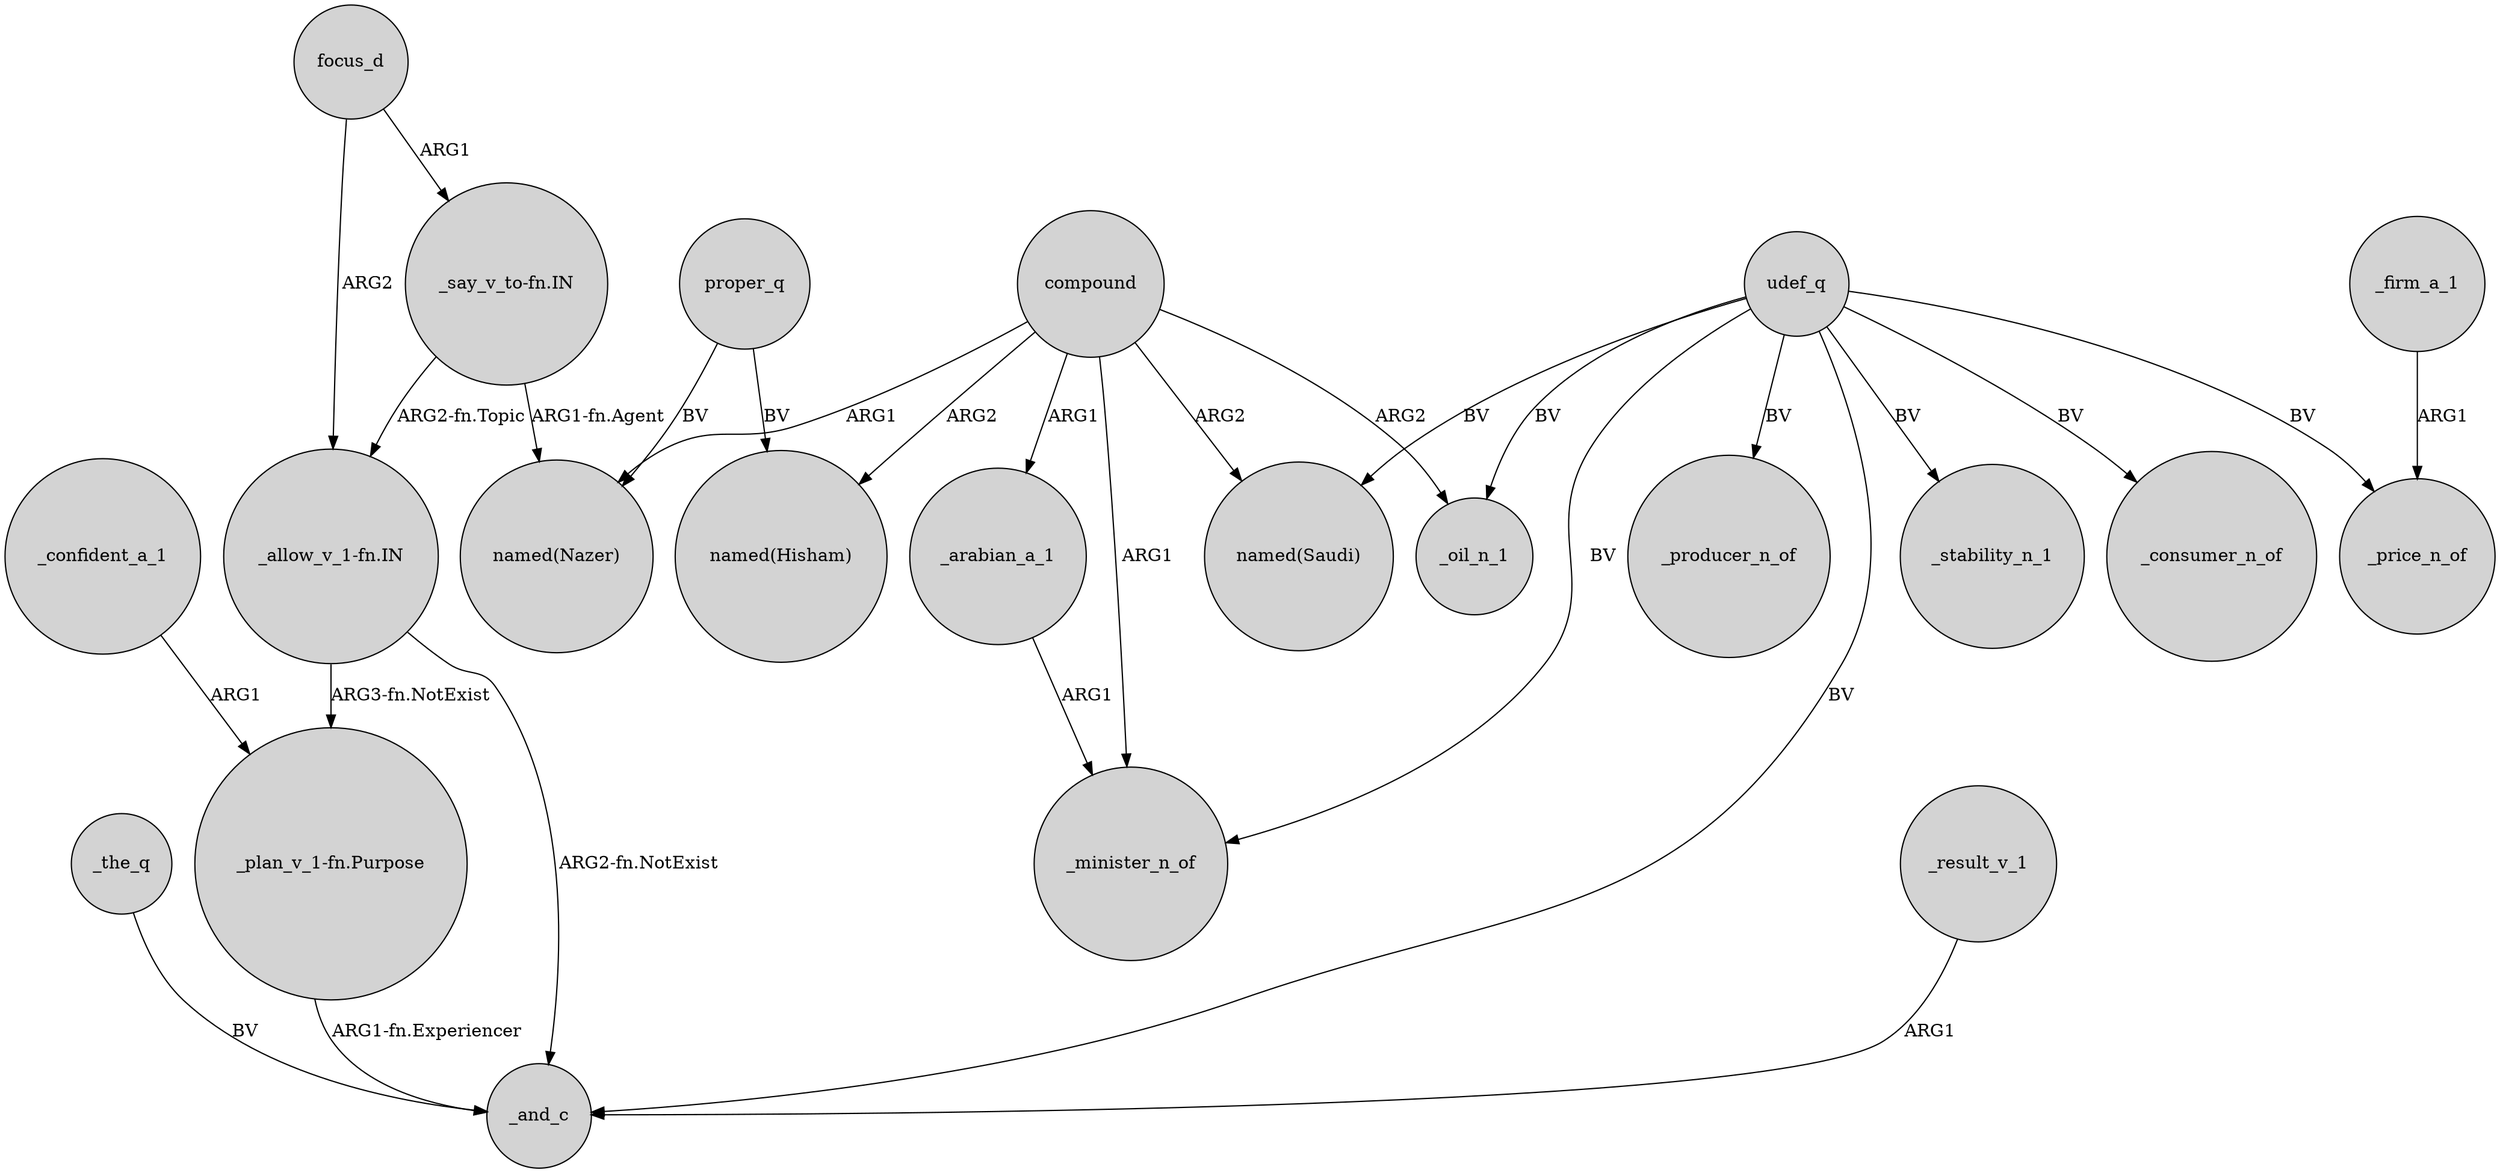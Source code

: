 digraph {
	node [shape=circle style=filled]
	_the_q -> _and_c [label=BV]
	proper_q -> "named(Nazer)" [label=BV]
	_arabian_a_1 -> _minister_n_of [label=ARG1]
	"_allow_v_1-fn.IN" -> "_plan_v_1-fn.Purpose" [label="ARG3-fn.NotExist"]
	_firm_a_1 -> _price_n_of [label=ARG1]
	udef_q -> _price_n_of [label=BV]
	compound -> "named(Nazer)" [label=ARG1]
	_result_v_1 -> _and_c [label=ARG1]
	udef_q -> _stability_n_1 [label=BV]
	compound -> "named(Saudi)" [label=ARG2]
	"_plan_v_1-fn.Purpose" -> _and_c [label="ARG1-fn.Experiencer"]
	focus_d -> "_say_v_to-fn.IN" [label=ARG1]
	udef_q -> "named(Saudi)" [label=BV]
	focus_d -> "_allow_v_1-fn.IN" [label=ARG2]
	"_say_v_to-fn.IN" -> "_allow_v_1-fn.IN" [label="ARG2-fn.Topic"]
	compound -> _oil_n_1 [label=ARG2]
	compound -> _minister_n_of [label=ARG1]
	compound -> "named(Hisham)" [label=ARG2]
	udef_q -> _consumer_n_of [label=BV]
	compound -> _arabian_a_1 [label=ARG1]
	udef_q -> _oil_n_1 [label=BV]
	udef_q -> _minister_n_of [label=BV]
	"_allow_v_1-fn.IN" -> _and_c [label="ARG2-fn.NotExist"]
	udef_q -> _and_c [label=BV]
	udef_q -> _producer_n_of [label=BV]
	proper_q -> "named(Hisham)" [label=BV]
	_confident_a_1 -> "_plan_v_1-fn.Purpose" [label=ARG1]
	"_say_v_to-fn.IN" -> "named(Nazer)" [label="ARG1-fn.Agent"]
}
